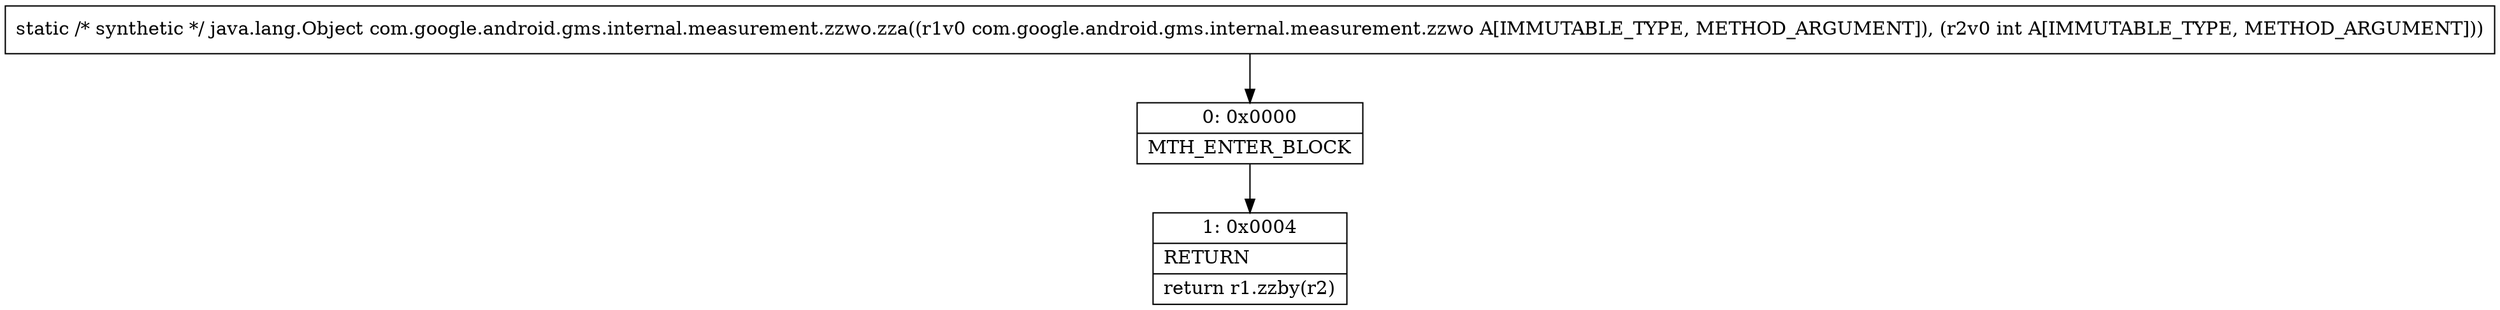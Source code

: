 digraph "CFG forcom.google.android.gms.internal.measurement.zzwo.zza(Lcom\/google\/android\/gms\/internal\/measurement\/zzwo;I)Ljava\/lang\/Object;" {
Node_0 [shape=record,label="{0\:\ 0x0000|MTH_ENTER_BLOCK\l}"];
Node_1 [shape=record,label="{1\:\ 0x0004|RETURN\l|return r1.zzby(r2)\l}"];
MethodNode[shape=record,label="{static \/* synthetic *\/ java.lang.Object com.google.android.gms.internal.measurement.zzwo.zza((r1v0 com.google.android.gms.internal.measurement.zzwo A[IMMUTABLE_TYPE, METHOD_ARGUMENT]), (r2v0 int A[IMMUTABLE_TYPE, METHOD_ARGUMENT])) }"];
MethodNode -> Node_0;
Node_0 -> Node_1;
}

